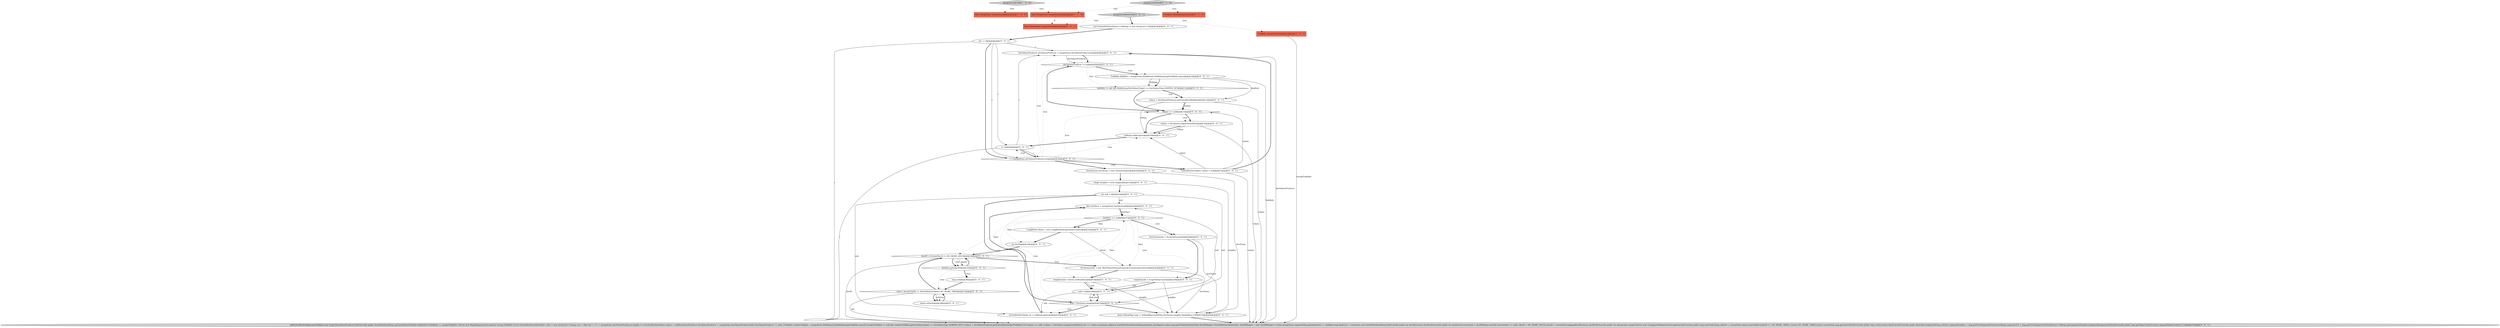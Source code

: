 digraph {
2 [style = filled, label = "mergeSortedField['1', '0', '0']", fillcolor = lightgray, shape = diamond image = "AAA0AAABBB1BBB"];
35 [style = filled, label = "LongBitSet bitset = new LongBitSet(dv.getValueCount())@@@32@@@['0', '0', '1']", fillcolor = white, shape = ellipse image = "AAA0AAABBB3BBB"];
22 [style = filled, label = "liveDocs == null@@@27@@@['0', '0', '1']", fillcolor = white, shape = diamond image = "AAA0AAABBB3BBB"];
15 [style = filled, label = "List<SortedSetDocValues> toMerge = new ArrayList<>()@@@3@@@['0', '0', '1']", fillcolor = white, shape = ellipse image = "AAA0AAABBB3BBB"];
36 [style = filled, label = "int sub = 0@@@22@@@['0', '0', '1']", fillcolor = white, shape = ellipse image = "AAA0AAABBB3BBB"];
1 [style = filled, label = "final MergeState mergeState@@@2@@@['1', '1', '0']", fillcolor = tomato, shape = box image = "AAA0AAABBB1BBB"];
20 [style = filled, label = "int docID@@@33@@@['0', '0', '1']", fillcolor = white, shape = ellipse image = "AAA0AAABBB3BBB"];
33 [style = filled, label = "liveTerms(sub( = dv.termsEnum()@@@28@@@['0', '0', '1']", fillcolor = white, shape = ellipse image = "AAA0AAABBB3BBB"];
37 [style = filled, label = "bitset.set(ord)@@@38@@@['0', '0', '1']", fillcolor = white, shape = ellipse image = "AAA0AAABBB3BBB"];
4 [style = filled, label = "mergeSortedField['0', '1', '0']", fillcolor = lightgray, shape = diamond image = "AAA0AAABBB2BBB"];
17 [style = filled, label = "SortedSetDocValues values = null@@@7@@@['0', '0', '1']", fillcolor = white, shape = ellipse image = "AAA0AAABBB3BBB"];
24 [style = filled, label = "(docID = dv.nextDoc()) != NO_MORE_DOCS@@@34@@@['0', '0', '1']", fillcolor = white, shape = diamond image = "AAA0AAABBB3BBB"];
41 [style = filled, label = "liveDocs.get(docID)@@@35@@@['0', '0', '1']", fillcolor = white, shape = diamond image = "AAA0AAABBB3BBB"];
30 [style = filled, label = "values = DocValues.emptySortedSet()@@@16@@@['0', '0', '1']", fillcolor = white, shape = ellipse image = "AAA0AAABBB3BBB"];
23 [style = filled, label = "FieldInfo mergeFieldInfo@@@2@@@['0', '0', '1']", fillcolor = tomato, shape = box image = "AAA0AAABBB3BBB"];
14 [style = filled, label = "TermsEnum liveTerms = new TermsEnum((((@@@20@@@['0', '0', '1']", fillcolor = white, shape = ellipse image = "AAA0AAABBB3BBB"];
9 [style = filled, label = "toMerge.add(values)@@@18@@@['0', '0', '1']", fillcolor = white, shape = ellipse image = "AAA0AAABBB3BBB"];
40 [style = filled, label = "final MergeState mergeState@@@2@@@['0', '0', '1']", fillcolor = tomato, shape = box image = "AAA0AAABBB3BBB"];
16 [style = filled, label = "Bits liveDocs = mergeState.liveDocs(sub(@@@26@@@['0', '0', '1']", fillcolor = white, shape = ellipse image = "AAA0AAABBB3BBB"];
31 [style = filled, label = "mergeSortedSetField['0', '0', '1']", fillcolor = lightgray, shape = diamond image = "AAA0AAABBB3BBB"];
32 [style = filled, label = "long(( weights = new long((((@@@21@@@['0', '0', '1']", fillcolor = white, shape = ellipse image = "AAA0AAABBB3BBB"];
10 [style = filled, label = "sub < liveTerms.length@@@23@@@['0', '0', '1']", fillcolor = white, shape = diamond image = "AAA0AAABBB3BBB"];
19 [style = filled, label = "SortedSetDocValues dv = toMerge.get(sub)@@@25@@@['0', '0', '1']", fillcolor = white, shape = ellipse image = "AAA0AAABBB3BBB"];
25 [style = filled, label = "values == null@@@15@@@['0', '0', '1']", fillcolor = white, shape = diamond image = "AAA0AAABBB3BBB"];
12 [style = filled, label = "DocValuesProducer docValuesProducer = mergeState.docValuesProducers(i(@@@8@@@['0', '0', '1']", fillcolor = white, shape = ellipse image = "AAA0AAABBB3BBB"];
18 [style = filled, label = "sub++@@@24@@@['0', '0', '1']", fillcolor = white, shape = ellipse image = "AAA0AAABBB3BBB"];
27 [style = filled, label = "weights(sub( = dv.getValueCount()@@@29@@@['0', '0', '1']", fillcolor = white, shape = ellipse image = "AAA0AAABBB3BBB"];
5 [style = filled, label = "int i = 0@@@4@@@['0', '0', '1']", fillcolor = white, shape = ellipse image = "AAA0AAABBB3BBB"];
11 [style = filled, label = "docValuesProducer != null@@@9@@@['0', '0', '1']", fillcolor = white, shape = diamond image = "AAA0AAABBB3BBB"];
21 [style = filled, label = "long ord@@@36@@@['0', '0', '1']", fillcolor = white, shape = ellipse image = "AAA0AAABBB3BBB"];
0 [style = filled, label = "final MergeState mergeState@@@2@@@['1', '0', '0']", fillcolor = tomato, shape = box image = "AAA0AAABBB1BBB"];
8 [style = filled, label = "final OrdinalMap map = OrdinalMap.build(this,liveTerms,weights,PackedInts.COMPACT)@@@46@@@['0', '0', '1']", fillcolor = white, shape = ellipse image = "AAA0AAABBB3BBB"];
26 [style = filled, label = "addSortedSetField(mergeFieldInfo,new EmptyDocValuesProducer(){@Override public SortedSetDocValues getSortedSet(FieldInfo fieldInfo){if (fieldInfo != mergeFieldInfo) {throw new IllegalArgumentException(\"wrong FieldInfo\")}List<SortedSetDocValuesSub> subs = new ArrayList<>()long cost = 0for (int i = 0 i < mergeState.docValuesProducers.length i++){SortedSetDocValues values = nullDocValuesProducer docValuesProducer = mergeState.docValuesProducers(i(if (docValuesProducer != null) {FieldInfo readerFieldInfo = mergeState.fieldInfos(i(.fieldInfo(mergeFieldInfo.name)if (readerFieldInfo != null && readerFieldInfo.getDocValuesType() == DocValuesType.SORTED_SET) {values = docValuesProducer.getSortedSet(readerFieldInfo)}}if (values == null) {values = DocValues.emptySortedSet()}cost += values.cost()subs.add(new SortedSetDocValuesSub(mergeState.docMaps(i(,values,map.getGlobalOrds(i)))}final DocIDMerger<SortedSetDocValuesSub> docIDMerger = new DocIDMerger<>(subs,mergeState.segmentInfo.getIndexSort() != null)final long finalCost = costreturn new SortedSetDocValues(){@Override public int docID(){return docID}@Override public int nextDoc(){currentSub = docIDMerger.next()if (currentSub == null) {docID = NO_MORE_DOCS}{docID = currentSub.mappedDocID}return docID}@Override public int advance(int target){throw new UnsupportedOperationException()}@Override public long nextOrd(){long subOrd = currentSub.values.nextOrd()if (subOrd == NO_MORE_ORDS) {return NO_MORE_ORDS}return currentSub.map.get(subOrd)}@Override public long cost(){return finalCost}@Override public BytesRef lookupOrd(long ord){int segmentNumber = map.getFirstSegmentNumber(ord)long segmentOrd = map.getFirstSegmentOrd(ord)return toMerge.get(segmentNumber).lookupOrd(segmentOrd)}@Override public long getValueCount(){return map.getValueCount()}}}})@@@47@@@['0', '0', '1']", fillcolor = lightgray, shape = ellipse image = "AAA0AAABBB3BBB"];
29 [style = filled, label = "values = docValuesProducer.getSortedSet(fieldInfo)@@@12@@@['0', '0', '1']", fillcolor = white, shape = ellipse image = "AAA0AAABBB3BBB"];
39 [style = filled, label = "(ord = dv.nextOrd()) != SortedSetDocValues.NO_MORE_ORDS@@@37@@@['0', '0', '1']", fillcolor = white, shape = diamond image = "AAA0AAABBB3BBB"];
34 [style = filled, label = "i < mergeState.docValuesProducers.length@@@5@@@['0', '0', '1']", fillcolor = white, shape = diamond image = "AAA0AAABBB3BBB"];
38 [style = filled, label = "i++@@@6@@@['0', '0', '1']", fillcolor = white, shape = ellipse image = "AAA0AAABBB3BBB"];
7 [style = filled, label = "FieldInfo fieldInfo = mergeState.fieldInfos(i(.fieldInfo(mergeFieldInfo.name)@@@10@@@['0', '0', '1']", fillcolor = white, shape = ellipse image = "AAA0AAABBB3BBB"];
6 [style = filled, label = "weights(sub( = bitset.cardinality()@@@43@@@['0', '0', '1']", fillcolor = white, shape = ellipse image = "AAA0AAABBB3BBB"];
13 [style = filled, label = "fieldInfo != null && fieldInfo.getDocValuesType() == DocValuesType.SORTED_SET@@@11@@@['0', '0', '1']", fillcolor = white, shape = diamond image = "AAA0AAABBB3BBB"];
28 [style = filled, label = "liveTerms(sub( = new BitsFilteredTermsEnum(dv.termsEnum(),bitset)@@@42@@@['0', '0', '1']", fillcolor = white, shape = ellipse image = "AAA0AAABBB3BBB"];
3 [style = filled, label = "FieldInfo fieldInfo@@@2@@@['0', '1', '0']", fillcolor = tomato, shape = box image = "AAA0AAABBB2BBB"];
34->12 [style = dotted, label="true"];
28->6 [style = bold, label=""];
38->34 [style = solid, label="i"];
12->11 [style = solid, label="docValuesProducer"];
4->1 [style = dotted, label="true"];
29->25 [style = solid, label="values"];
25->30 [style = bold, label=""];
10->19 [style = bold, label=""];
38->12 [style = solid, label="i"];
39->24 [style = bold, label=""];
34->9 [style = dotted, label="true"];
7->29 [style = solid, label="fieldInfo"];
30->26 [style = solid, label="values"];
5->34 [style = bold, label=""];
1->40 [style = dashed, label="0"];
7->26 [style = solid, label="fieldInfo"];
30->9 [style = solid, label="values"];
38->26 [style = solid, label="i"];
10->8 [style = bold, label=""];
6->8 [style = solid, label="weights"];
34->17 [style = bold, label=""];
22->20 [style = dotted, label="false"];
9->38 [style = bold, label=""];
27->18 [style = solid, label="sub"];
10->16 [style = dotted, label="true"];
11->25 [style = bold, label=""];
41->21 [style = dotted, label="true"];
18->16 [style = solid, label="sub"];
10->18 [style = dotted, label="true"];
11->7 [style = dotted, label="true"];
13->25 [style = bold, label=""];
24->28 [style = bold, label=""];
22->33 [style = bold, label=""];
2->0 [style = dotted, label="true"];
31->40 [style = dotted, label="true"];
35->20 [style = bold, label=""];
41->21 [style = bold, label=""];
16->22 [style = solid, label="liveDocs"];
12->11 [style = bold, label=""];
22->24 [style = dotted, label="false"];
22->33 [style = dotted, label="true"];
11->13 [style = dotted, label="true"];
33->27 [style = bold, label=""];
18->19 [style = solid, label="sub"];
24->26 [style = solid, label="docID"];
34->38 [style = dotted, label="true"];
28->8 [style = solid, label="liveTerms"];
18->10 [style = solid, label="sub"];
13->29 [style = dotted, label="true"];
31->23 [style = dotted, label="true"];
32->8 [style = solid, label="weights"];
32->36 [style = bold, label=""];
34->14 [style = bold, label=""];
12->26 [style = solid, label="docValuesProducer"];
22->35 [style = dotted, label="false"];
39->37 [style = bold, label=""];
33->8 [style = solid, label="liveTerms"];
27->18 [style = bold, label=""];
6->18 [style = bold, label=""];
25->9 [style = bold, label=""];
34->11 [style = dotted, label="true"];
30->9 [style = bold, label=""];
39->37 [style = solid, label="ord"];
29->9 [style = solid, label="values"];
24->41 [style = bold, label=""];
19->16 [style = bold, label=""];
17->26 [style = solid, label="values"];
39->37 [style = dotted, label="true"];
17->12 [style = bold, label=""];
4->3 [style = dotted, label="true"];
18->10 [style = bold, label=""];
21->39 [style = bold, label=""];
10->19 [style = dotted, label="true"];
39->26 [style = solid, label="ord"];
22->27 [style = dotted, label="true"];
38->34 [style = bold, label=""];
22->28 [style = dotted, label="false"];
17->9 [style = solid, label="values"];
14->32 [style = bold, label=""];
22->35 [style = bold, label=""];
5->12 [style = solid, label="i"];
17->25 [style = solid, label="values"];
34->25 [style = dotted, label="true"];
37->39 [style = bold, label=""];
5->26 [style = solid, label="i"];
36->10 [style = bold, label=""];
7->13 [style = bold, label=""];
14->8 [style = solid, label="liveTerms"];
24->41 [style = dotted, label="true"];
35->28 [style = solid, label="bitset"];
36->16 [style = solid, label="sub"];
23->26 [style = solid, label="mergeFieldInfo"];
41->24 [style = bold, label=""];
6->18 [style = solid, label="sub"];
5->38 [style = solid, label="i"];
29->25 [style = bold, label=""];
41->39 [style = dotted, label="true"];
16->22 [style = bold, label=""];
5->34 [style = solid, label="i"];
31->15 [style = bold, label=""];
15->5 [style = bold, label=""];
36->19 [style = solid, label="sub"];
13->29 [style = bold, label=""];
34->17 [style = dotted, label="true"];
2->1 [style = dotted, label="true"];
24->41 [style = solid, label="docID"];
36->10 [style = solid, label="sub"];
27->8 [style = solid, label="weights"];
22->6 [style = dotted, label="false"];
7->13 [style = solid, label="fieldInfo"];
10->22 [style = dotted, label="true"];
29->26 [style = solid, label="values"];
20->24 [style = bold, label=""];
25->30 [style = dotted, label="true"];
11->7 [style = bold, label=""];
8->26 [style = bold, label=""];
}
